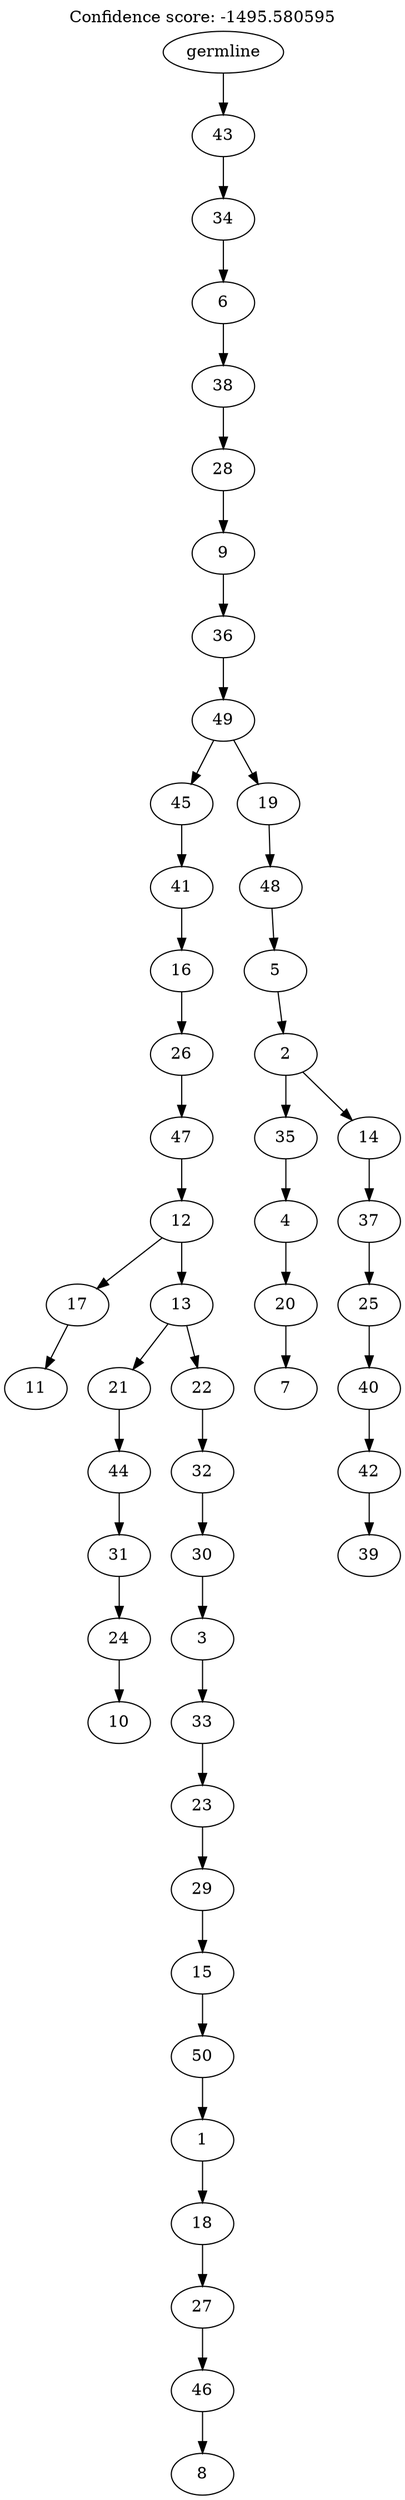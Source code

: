 digraph g {
	"49" -> "50";
	"50" [label="11"];
	"47" -> "48";
	"48" [label="10"];
	"46" -> "47";
	"47" [label="24"];
	"45" -> "46";
	"46" [label="31"];
	"44" -> "45";
	"45" [label="44"];
	"42" -> "43";
	"43" [label="8"];
	"41" -> "42";
	"42" [label="46"];
	"40" -> "41";
	"41" [label="27"];
	"39" -> "40";
	"40" [label="18"];
	"38" -> "39";
	"39" [label="1"];
	"37" -> "38";
	"38" [label="50"];
	"36" -> "37";
	"37" [label="15"];
	"35" -> "36";
	"36" [label="29"];
	"34" -> "35";
	"35" [label="23"];
	"33" -> "34";
	"34" [label="33"];
	"32" -> "33";
	"33" [label="3"];
	"31" -> "32";
	"32" [label="30"];
	"30" -> "31";
	"31" [label="32"];
	"29" -> "30";
	"30" [label="22"];
	"29" -> "44";
	"44" [label="21"];
	"28" -> "29";
	"29" [label="13"];
	"28" -> "49";
	"49" [label="17"];
	"27" -> "28";
	"28" [label="12"];
	"26" -> "27";
	"27" [label="47"];
	"25" -> "26";
	"26" [label="26"];
	"24" -> "25";
	"25" [label="16"];
	"23" -> "24";
	"24" [label="41"];
	"21" -> "22";
	"22" [label="7"];
	"20" -> "21";
	"21" [label="20"];
	"19" -> "20";
	"20" [label="4"];
	"17" -> "18";
	"18" [label="39"];
	"16" -> "17";
	"17" [label="42"];
	"15" -> "16";
	"16" [label="40"];
	"14" -> "15";
	"15" [label="25"];
	"13" -> "14";
	"14" [label="37"];
	"12" -> "13";
	"13" [label="14"];
	"12" -> "19";
	"19" [label="35"];
	"11" -> "12";
	"12" [label="2"];
	"10" -> "11";
	"11" [label="5"];
	"9" -> "10";
	"10" [label="48"];
	"8" -> "9";
	"9" [label="19"];
	"8" -> "23";
	"23" [label="45"];
	"7" -> "8";
	"8" [label="49"];
	"6" -> "7";
	"7" [label="36"];
	"5" -> "6";
	"6" [label="9"];
	"4" -> "5";
	"5" [label="28"];
	"3" -> "4";
	"4" [label="38"];
	"2" -> "3";
	"3" [label="6"];
	"1" -> "2";
	"2" [label="34"];
	"0" -> "1";
	"1" [label="43"];
	"0" [label="germline"];
	labelloc="t";
	label="Confidence score: -1495.580595";
}
